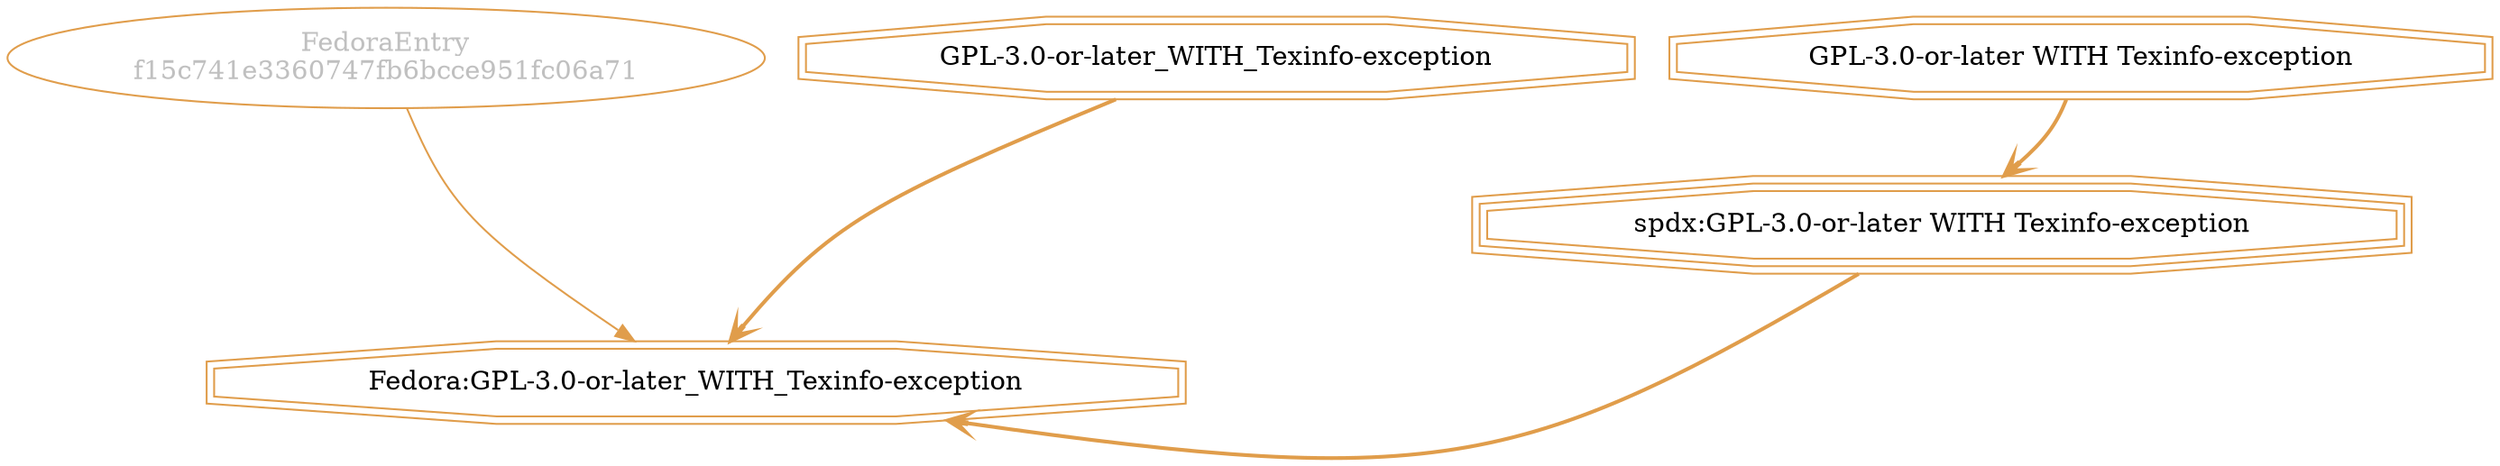 strict digraph {
    node [shape=box];
    graph [splines=curved];
    6719 [label="FedoraEntry\nf15c741e3360747fb6bcce951fc06a71"
         ,fontcolor=gray
         ,color="#e09d4b"
         ,fillcolor="beige;1"
         ,shape=ellipse];
    6720 [label="Fedora:GPL-3.0-or-later_WITH_Texinfo-exception"
         ,color="#e09d4b"
         ,shape=doubleoctagon];
    6721 [label="GPL-3.0-or-later_WITH_Texinfo-exception"
         ,color="#e09d4b"
         ,shape=doubleoctagon];
    6722 [label="spdx:GPL-3.0-or-later WITH Texinfo-exception"
         ,color="#e09d4b"
         ,shape=tripleoctagon];
    6723 [label="GPL-3.0-or-later WITH Texinfo-exception"
         ,color="#e09d4b"
         ,shape=doubleoctagon];
    6719 -> 6720 [weight=0.5
                 ,color="#e09d4b"];
    6721 -> 6720 [style=bold
                 ,arrowhead=vee
                 ,weight=0.7
                 ,color="#e09d4b"];
    6722 -> 6720 [style=bold
                 ,arrowhead=vee
                 ,weight=0.7
                 ,color="#e09d4b"];
    6723 -> 6722 [style=bold
                 ,arrowhead=vee
                 ,weight=0.7
                 ,color="#e09d4b"];
}
